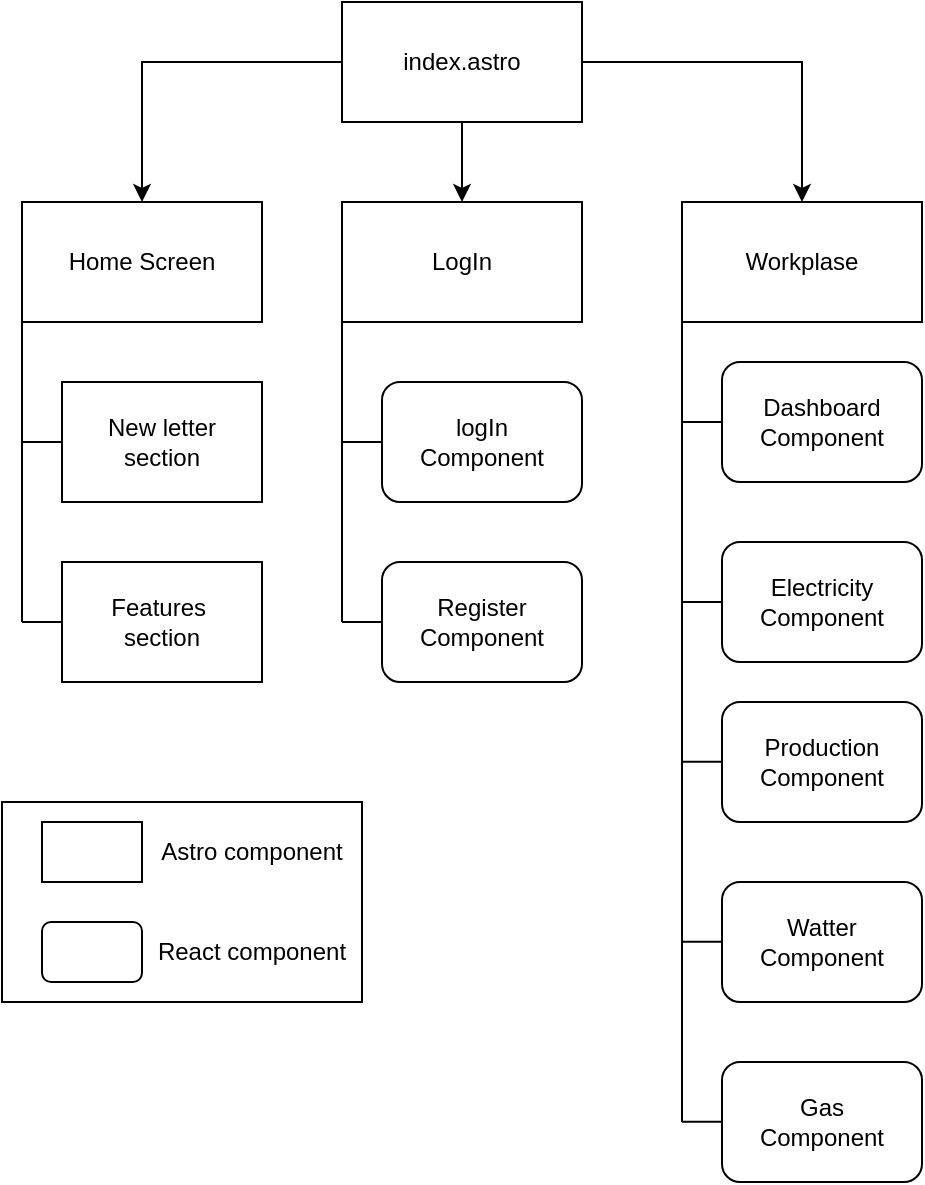 <mxfile version="25.0.3">
  <diagram name="Page-1" id="sswgS9eTE9nbQPT62m9P">
    <mxGraphModel dx="453" dy="1207" grid="1" gridSize="10" guides="1" tooltips="1" connect="1" arrows="1" fold="1" page="1" pageScale="1" pageWidth="850" pageHeight="1100" math="0" shadow="0">
      <root>
        <mxCell id="0" />
        <mxCell id="1" parent="0" />
        <mxCell id="IjR76zxK27t0q7-WBlOw-40" value="" style="rounded=0;whiteSpace=wrap;html=1;" vertex="1" parent="1">
          <mxGeometry x="100" y="650" width="180" height="100" as="geometry" />
        </mxCell>
        <mxCell id="IjR76zxK27t0q7-WBlOw-13" style="edgeStyle=orthogonalEdgeStyle;rounded=0;orthogonalLoop=1;jettySize=auto;html=1;" edge="1" parent="1" source="IjR76zxK27t0q7-WBlOw-1" target="IjR76zxK27t0q7-WBlOw-4">
          <mxGeometry relative="1" as="geometry" />
        </mxCell>
        <mxCell id="IjR76zxK27t0q7-WBlOw-14" style="edgeStyle=orthogonalEdgeStyle;rounded=0;orthogonalLoop=1;jettySize=auto;html=1;entryX=0.5;entryY=0;entryDx=0;entryDy=0;" edge="1" parent="1" source="IjR76zxK27t0q7-WBlOw-1" target="IjR76zxK27t0q7-WBlOw-3">
          <mxGeometry relative="1" as="geometry" />
        </mxCell>
        <mxCell id="IjR76zxK27t0q7-WBlOw-15" style="edgeStyle=orthogonalEdgeStyle;rounded=0;orthogonalLoop=1;jettySize=auto;html=1;" edge="1" parent="1" source="IjR76zxK27t0q7-WBlOw-1" target="IjR76zxK27t0q7-WBlOw-2">
          <mxGeometry relative="1" as="geometry" />
        </mxCell>
        <mxCell id="IjR76zxK27t0q7-WBlOw-1" value="index.astro" style="rounded=0;whiteSpace=wrap;html=1;" vertex="1" parent="1">
          <mxGeometry x="270" y="250" width="120" height="60" as="geometry" />
        </mxCell>
        <mxCell id="IjR76zxK27t0q7-WBlOw-2" value="Workplase" style="rounded=0;whiteSpace=wrap;html=1;" vertex="1" parent="1">
          <mxGeometry x="440" y="350" width="120" height="60" as="geometry" />
        </mxCell>
        <mxCell id="IjR76zxK27t0q7-WBlOw-3" value="LogIn" style="rounded=0;whiteSpace=wrap;html=1;" vertex="1" parent="1">
          <mxGeometry x="270" y="350" width="120" height="60" as="geometry" />
        </mxCell>
        <mxCell id="IjR76zxK27t0q7-WBlOw-4" value="Home Screen" style="rounded=0;whiteSpace=wrap;html=1;" vertex="1" parent="1">
          <mxGeometry x="110" y="350" width="120" height="60" as="geometry" />
        </mxCell>
        <mxCell id="IjR76zxK27t0q7-WBlOw-9" style="edgeStyle=orthogonalEdgeStyle;rounded=0;orthogonalLoop=1;jettySize=auto;html=1;endArrow=none;endFill=0;" edge="1" parent="1" source="IjR76zxK27t0q7-WBlOw-5">
          <mxGeometry relative="1" as="geometry">
            <mxPoint x="270" y="470" as="targetPoint" />
          </mxGeometry>
        </mxCell>
        <mxCell id="IjR76zxK27t0q7-WBlOw-5" value="logIn&lt;div&gt;Component&lt;/div&gt;" style="rounded=1;whiteSpace=wrap;html=1;" vertex="1" parent="1">
          <mxGeometry x="290" y="440" width="100" height="60" as="geometry" />
        </mxCell>
        <mxCell id="IjR76zxK27t0q7-WBlOw-10" style="edgeStyle=orthogonalEdgeStyle;rounded=0;orthogonalLoop=1;jettySize=auto;html=1;endArrow=none;endFill=0;" edge="1" parent="1" source="IjR76zxK27t0q7-WBlOw-6">
          <mxGeometry relative="1" as="geometry">
            <mxPoint x="270" y="560" as="targetPoint" />
          </mxGeometry>
        </mxCell>
        <mxCell id="IjR76zxK27t0q7-WBlOw-6" value="Register&lt;div&gt;Component&lt;/div&gt;" style="rounded=1;whiteSpace=wrap;html=1;" vertex="1" parent="1">
          <mxGeometry x="290" y="530" width="100" height="60" as="geometry" />
        </mxCell>
        <mxCell id="IjR76zxK27t0q7-WBlOw-8" value="" style="endArrow=none;html=1;rounded=0;entryX=0;entryY=1;entryDx=0;entryDy=0;" edge="1" parent="1" target="IjR76zxK27t0q7-WBlOw-3">
          <mxGeometry width="50" height="50" relative="1" as="geometry">
            <mxPoint x="270" y="560" as="sourcePoint" />
            <mxPoint x="370" y="860" as="targetPoint" />
          </mxGeometry>
        </mxCell>
        <mxCell id="IjR76zxK27t0q7-WBlOw-26" style="edgeStyle=orthogonalEdgeStyle;rounded=0;orthogonalLoop=1;jettySize=auto;html=1;endArrow=none;endFill=0;" edge="1" parent="1" source="IjR76zxK27t0q7-WBlOw-16">
          <mxGeometry relative="1" as="geometry">
            <mxPoint x="440" y="460" as="targetPoint" />
          </mxGeometry>
        </mxCell>
        <mxCell id="IjR76zxK27t0q7-WBlOw-16" value="Dashboard&lt;br&gt;&lt;div&gt;Component&lt;/div&gt;" style="rounded=1;whiteSpace=wrap;html=1;" vertex="1" parent="1">
          <mxGeometry x="460" y="430" width="100" height="60" as="geometry" />
        </mxCell>
        <mxCell id="IjR76zxK27t0q7-WBlOw-17" value="Electricity&lt;div&gt;Component&lt;/div&gt;" style="rounded=1;whiteSpace=wrap;html=1;" vertex="1" parent="1">
          <mxGeometry x="460" y="520" width="100" height="60" as="geometry" />
        </mxCell>
        <mxCell id="IjR76zxK27t0q7-WBlOw-18" value="Watter&lt;div&gt;Component&lt;/div&gt;" style="rounded=1;whiteSpace=wrap;html=1;" vertex="1" parent="1">
          <mxGeometry x="460" y="690" width="100" height="60" as="geometry" />
        </mxCell>
        <mxCell id="IjR76zxK27t0q7-WBlOw-19" value="Gas&lt;div&gt;Component&lt;/div&gt;" style="rounded=1;whiteSpace=wrap;html=1;" vertex="1" parent="1">
          <mxGeometry x="460" y="780" width="100" height="60" as="geometry" />
        </mxCell>
        <mxCell id="IjR76zxK27t0q7-WBlOw-20" value="" style="endArrow=none;html=1;rounded=0;entryX=0;entryY=1;entryDx=0;entryDy=0;" edge="1" parent="1">
          <mxGeometry width="50" height="50" relative="1" as="geometry">
            <mxPoint x="440" y="810" as="sourcePoint" />
            <mxPoint x="440" y="410" as="targetPoint" />
          </mxGeometry>
        </mxCell>
        <mxCell id="IjR76zxK27t0q7-WBlOw-27" style="edgeStyle=orthogonalEdgeStyle;rounded=0;orthogonalLoop=1;jettySize=auto;html=1;endArrow=none;endFill=0;" edge="1" parent="1">
          <mxGeometry relative="1" as="geometry">
            <mxPoint x="440" y="550" as="targetPoint" />
            <mxPoint x="460" y="550" as="sourcePoint" />
          </mxGeometry>
        </mxCell>
        <mxCell id="IjR76zxK27t0q7-WBlOw-28" style="edgeStyle=orthogonalEdgeStyle;rounded=0;orthogonalLoop=1;jettySize=auto;html=1;endArrow=none;endFill=0;" edge="1" parent="1">
          <mxGeometry relative="1" as="geometry">
            <mxPoint x="440" y="629.9" as="targetPoint" />
            <mxPoint x="460" y="629.9" as="sourcePoint" />
          </mxGeometry>
        </mxCell>
        <mxCell id="IjR76zxK27t0q7-WBlOw-29" style="edgeStyle=orthogonalEdgeStyle;rounded=0;orthogonalLoop=1;jettySize=auto;html=1;endArrow=none;endFill=0;" edge="1" parent="1">
          <mxGeometry relative="1" as="geometry">
            <mxPoint x="440" y="719.9" as="targetPoint" />
            <mxPoint x="460" y="719.9" as="sourcePoint" />
          </mxGeometry>
        </mxCell>
        <mxCell id="IjR76zxK27t0q7-WBlOw-30" value="New letter&lt;div&gt;section&lt;/div&gt;" style="rounded=0;whiteSpace=wrap;html=1;" vertex="1" parent="1">
          <mxGeometry x="130" y="440" width="100" height="60" as="geometry" />
        </mxCell>
        <mxCell id="IjR76zxK27t0q7-WBlOw-31" value="Features&amp;nbsp;&lt;div&gt;section&lt;/div&gt;" style="rounded=0;whiteSpace=wrap;html=1;" vertex="1" parent="1">
          <mxGeometry x="130" y="530" width="100" height="60" as="geometry" />
        </mxCell>
        <mxCell id="IjR76zxK27t0q7-WBlOw-32" style="edgeStyle=orthogonalEdgeStyle;rounded=0;orthogonalLoop=1;jettySize=auto;html=1;endArrow=none;endFill=0;" edge="1" parent="1">
          <mxGeometry relative="1" as="geometry">
            <mxPoint x="110" y="470" as="targetPoint" />
            <mxPoint x="130" y="470" as="sourcePoint" />
          </mxGeometry>
        </mxCell>
        <mxCell id="IjR76zxK27t0q7-WBlOw-33" style="edgeStyle=orthogonalEdgeStyle;rounded=0;orthogonalLoop=1;jettySize=auto;html=1;endArrow=none;endFill=0;" edge="1" parent="1">
          <mxGeometry relative="1" as="geometry">
            <mxPoint x="110" y="560" as="targetPoint" />
            <mxPoint x="130" y="560" as="sourcePoint" />
          </mxGeometry>
        </mxCell>
        <mxCell id="IjR76zxK27t0q7-WBlOw-34" value="" style="endArrow=none;html=1;rounded=0;entryX=0;entryY=1;entryDx=0;entryDy=0;" edge="1" parent="1">
          <mxGeometry width="50" height="50" relative="1" as="geometry">
            <mxPoint x="110" y="560" as="sourcePoint" />
            <mxPoint x="110" y="410" as="targetPoint" />
          </mxGeometry>
        </mxCell>
        <mxCell id="IjR76zxK27t0q7-WBlOw-38" value="" style="rounded=0;whiteSpace=wrap;html=1;" vertex="1" parent="1">
          <mxGeometry x="120" y="660" width="50" height="30" as="geometry" />
        </mxCell>
        <mxCell id="IjR76zxK27t0q7-WBlOw-39" value="" style="rounded=1;whiteSpace=wrap;html=1;" vertex="1" parent="1">
          <mxGeometry x="120" y="710" width="50" height="30" as="geometry" />
        </mxCell>
        <mxCell id="IjR76zxK27t0q7-WBlOw-41" value="Astro component" style="text;html=1;align=center;verticalAlign=middle;whiteSpace=wrap;rounded=0;" vertex="1" parent="1">
          <mxGeometry x="170" y="660" width="110" height="30" as="geometry" />
        </mxCell>
        <mxCell id="IjR76zxK27t0q7-WBlOw-42" value="React component" style="text;html=1;align=center;verticalAlign=middle;whiteSpace=wrap;rounded=0;" vertex="1" parent="1">
          <mxGeometry x="160" y="710" width="130" height="30" as="geometry" />
        </mxCell>
        <mxCell id="IjR76zxK27t0q7-WBlOw-43" value="Production&lt;div&gt;Component&lt;/div&gt;" style="rounded=1;whiteSpace=wrap;html=1;" vertex="1" parent="1">
          <mxGeometry x="460" y="600" width="100" height="60" as="geometry" />
        </mxCell>
        <mxCell id="IjR76zxK27t0q7-WBlOw-45" style="edgeStyle=orthogonalEdgeStyle;rounded=0;orthogonalLoop=1;jettySize=auto;html=1;endArrow=none;endFill=0;" edge="1" parent="1">
          <mxGeometry relative="1" as="geometry">
            <mxPoint x="440" y="809.9" as="targetPoint" />
            <mxPoint x="460" y="809.9" as="sourcePoint" />
          </mxGeometry>
        </mxCell>
      </root>
    </mxGraphModel>
  </diagram>
</mxfile>
